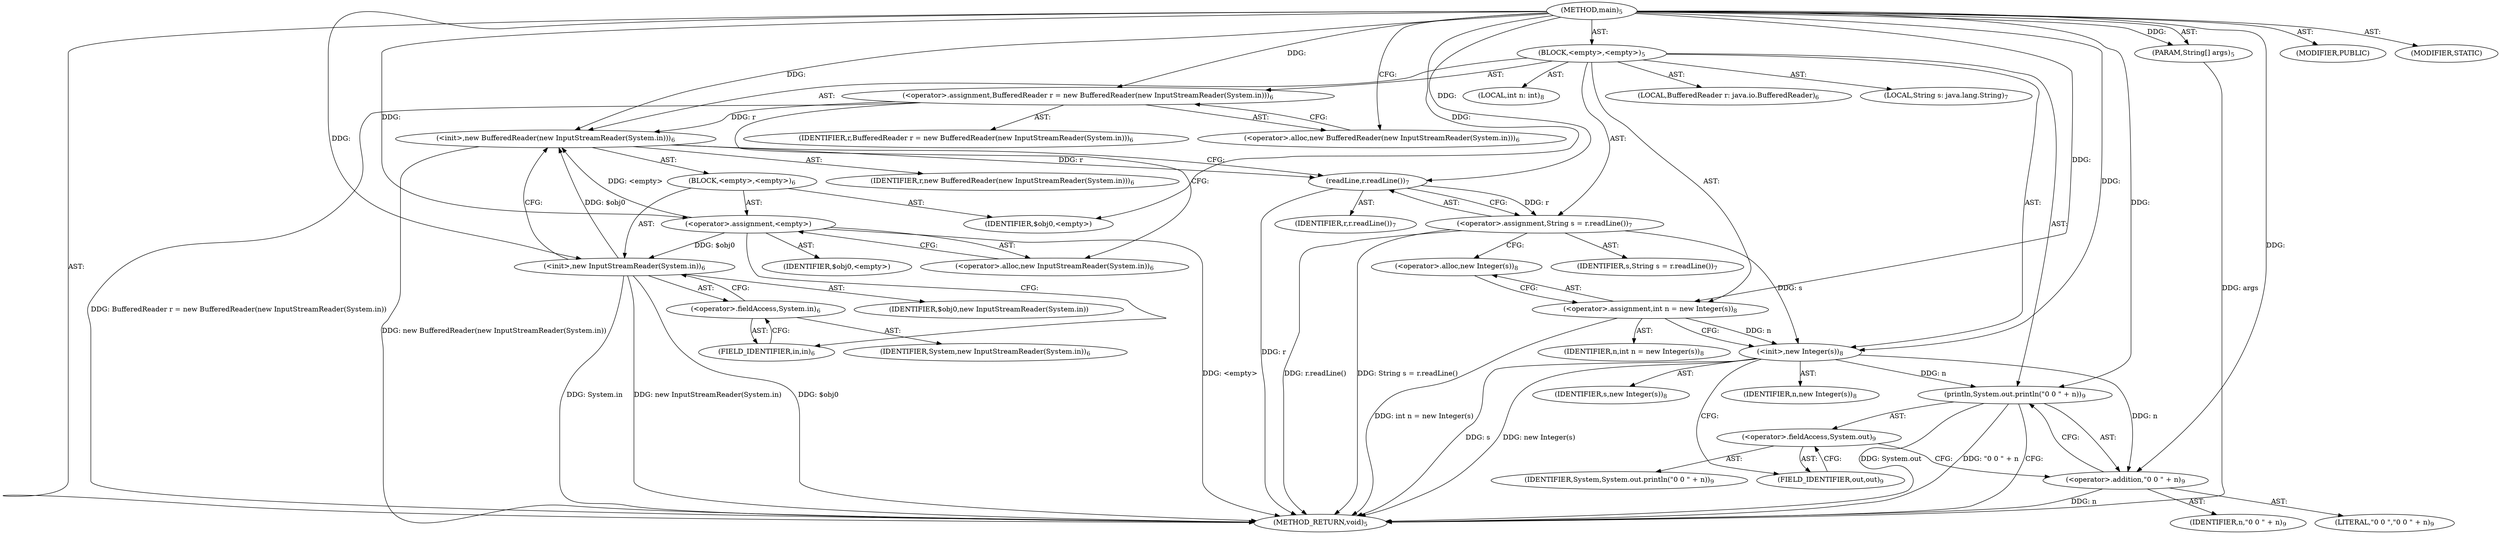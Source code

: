 digraph "main" {  
"21" [label = <(METHOD,main)<SUB>5</SUB>> ]
"22" [label = <(PARAM,String[] args)<SUB>5</SUB>> ]
"23" [label = <(BLOCK,&lt;empty&gt;,&lt;empty&gt;)<SUB>5</SUB>> ]
"4" [label = <(LOCAL,BufferedReader r: java.io.BufferedReader)<SUB>6</SUB>> ]
"24" [label = <(&lt;operator&gt;.assignment,BufferedReader r = new BufferedReader(new InputStreamReader(System.in)))<SUB>6</SUB>> ]
"25" [label = <(IDENTIFIER,r,BufferedReader r = new BufferedReader(new InputStreamReader(System.in)))<SUB>6</SUB>> ]
"26" [label = <(&lt;operator&gt;.alloc,new BufferedReader(new InputStreamReader(System.in)))<SUB>6</SUB>> ]
"27" [label = <(&lt;init&gt;,new BufferedReader(new InputStreamReader(System.in)))<SUB>6</SUB>> ]
"3" [label = <(IDENTIFIER,r,new BufferedReader(new InputStreamReader(System.in)))<SUB>6</SUB>> ]
"28" [label = <(BLOCK,&lt;empty&gt;,&lt;empty&gt;)<SUB>6</SUB>> ]
"29" [label = <(&lt;operator&gt;.assignment,&lt;empty&gt;)> ]
"30" [label = <(IDENTIFIER,$obj0,&lt;empty&gt;)> ]
"31" [label = <(&lt;operator&gt;.alloc,new InputStreamReader(System.in))<SUB>6</SUB>> ]
"32" [label = <(&lt;init&gt;,new InputStreamReader(System.in))<SUB>6</SUB>> ]
"33" [label = <(IDENTIFIER,$obj0,new InputStreamReader(System.in))> ]
"34" [label = <(&lt;operator&gt;.fieldAccess,System.in)<SUB>6</SUB>> ]
"35" [label = <(IDENTIFIER,System,new InputStreamReader(System.in))<SUB>6</SUB>> ]
"36" [label = <(FIELD_IDENTIFIER,in,in)<SUB>6</SUB>> ]
"37" [label = <(IDENTIFIER,$obj0,&lt;empty&gt;)> ]
"38" [label = <(LOCAL,String s: java.lang.String)<SUB>7</SUB>> ]
"39" [label = <(&lt;operator&gt;.assignment,String s = r.readLine())<SUB>7</SUB>> ]
"40" [label = <(IDENTIFIER,s,String s = r.readLine())<SUB>7</SUB>> ]
"41" [label = <(readLine,r.readLine())<SUB>7</SUB>> ]
"42" [label = <(IDENTIFIER,r,r.readLine())<SUB>7</SUB>> ]
"6" [label = <(LOCAL,int n: int)<SUB>8</SUB>> ]
"43" [label = <(&lt;operator&gt;.assignment,int n = new Integer(s))<SUB>8</SUB>> ]
"44" [label = <(IDENTIFIER,n,int n = new Integer(s))<SUB>8</SUB>> ]
"45" [label = <(&lt;operator&gt;.alloc,new Integer(s))<SUB>8</SUB>> ]
"46" [label = <(&lt;init&gt;,new Integer(s))<SUB>8</SUB>> ]
"5" [label = <(IDENTIFIER,n,new Integer(s))<SUB>8</SUB>> ]
"47" [label = <(IDENTIFIER,s,new Integer(s))<SUB>8</SUB>> ]
"48" [label = <(println,System.out.println(&quot;0 0 &quot; + n))<SUB>9</SUB>> ]
"49" [label = <(&lt;operator&gt;.fieldAccess,System.out)<SUB>9</SUB>> ]
"50" [label = <(IDENTIFIER,System,System.out.println(&quot;0 0 &quot; + n))<SUB>9</SUB>> ]
"51" [label = <(FIELD_IDENTIFIER,out,out)<SUB>9</SUB>> ]
"52" [label = <(&lt;operator&gt;.addition,&quot;0 0 &quot; + n)<SUB>9</SUB>> ]
"53" [label = <(LITERAL,&quot;0 0 &quot;,&quot;0 0 &quot; + n)<SUB>9</SUB>> ]
"54" [label = <(IDENTIFIER,n,&quot;0 0 &quot; + n)<SUB>9</SUB>> ]
"55" [label = <(MODIFIER,PUBLIC)> ]
"56" [label = <(MODIFIER,STATIC)> ]
"57" [label = <(METHOD_RETURN,void)<SUB>5</SUB>> ]
  "21" -> "22"  [ label = "AST: "] 
  "21" -> "23"  [ label = "AST: "] 
  "21" -> "55"  [ label = "AST: "] 
  "21" -> "56"  [ label = "AST: "] 
  "21" -> "57"  [ label = "AST: "] 
  "23" -> "4"  [ label = "AST: "] 
  "23" -> "24"  [ label = "AST: "] 
  "23" -> "27"  [ label = "AST: "] 
  "23" -> "38"  [ label = "AST: "] 
  "23" -> "39"  [ label = "AST: "] 
  "23" -> "6"  [ label = "AST: "] 
  "23" -> "43"  [ label = "AST: "] 
  "23" -> "46"  [ label = "AST: "] 
  "23" -> "48"  [ label = "AST: "] 
  "24" -> "25"  [ label = "AST: "] 
  "24" -> "26"  [ label = "AST: "] 
  "27" -> "3"  [ label = "AST: "] 
  "27" -> "28"  [ label = "AST: "] 
  "28" -> "29"  [ label = "AST: "] 
  "28" -> "32"  [ label = "AST: "] 
  "28" -> "37"  [ label = "AST: "] 
  "29" -> "30"  [ label = "AST: "] 
  "29" -> "31"  [ label = "AST: "] 
  "32" -> "33"  [ label = "AST: "] 
  "32" -> "34"  [ label = "AST: "] 
  "34" -> "35"  [ label = "AST: "] 
  "34" -> "36"  [ label = "AST: "] 
  "39" -> "40"  [ label = "AST: "] 
  "39" -> "41"  [ label = "AST: "] 
  "41" -> "42"  [ label = "AST: "] 
  "43" -> "44"  [ label = "AST: "] 
  "43" -> "45"  [ label = "AST: "] 
  "46" -> "5"  [ label = "AST: "] 
  "46" -> "47"  [ label = "AST: "] 
  "48" -> "49"  [ label = "AST: "] 
  "48" -> "52"  [ label = "AST: "] 
  "49" -> "50"  [ label = "AST: "] 
  "49" -> "51"  [ label = "AST: "] 
  "52" -> "53"  [ label = "AST: "] 
  "52" -> "54"  [ label = "AST: "] 
  "24" -> "31"  [ label = "CFG: "] 
  "27" -> "41"  [ label = "CFG: "] 
  "39" -> "45"  [ label = "CFG: "] 
  "43" -> "46"  [ label = "CFG: "] 
  "46" -> "51"  [ label = "CFG: "] 
  "48" -> "57"  [ label = "CFG: "] 
  "26" -> "24"  [ label = "CFG: "] 
  "41" -> "39"  [ label = "CFG: "] 
  "45" -> "43"  [ label = "CFG: "] 
  "49" -> "52"  [ label = "CFG: "] 
  "52" -> "48"  [ label = "CFG: "] 
  "29" -> "36"  [ label = "CFG: "] 
  "32" -> "27"  [ label = "CFG: "] 
  "51" -> "49"  [ label = "CFG: "] 
  "31" -> "29"  [ label = "CFG: "] 
  "34" -> "32"  [ label = "CFG: "] 
  "36" -> "34"  [ label = "CFG: "] 
  "21" -> "26"  [ label = "CFG: "] 
  "22" -> "57"  [ label = "DDG: args"] 
  "24" -> "57"  [ label = "DDG: BufferedReader r = new BufferedReader(new InputStreamReader(System.in))"] 
  "29" -> "57"  [ label = "DDG: &lt;empty&gt;"] 
  "32" -> "57"  [ label = "DDG: $obj0"] 
  "32" -> "57"  [ label = "DDG: System.in"] 
  "32" -> "57"  [ label = "DDG: new InputStreamReader(System.in)"] 
  "27" -> "57"  [ label = "DDG: new BufferedReader(new InputStreamReader(System.in))"] 
  "41" -> "57"  [ label = "DDG: r"] 
  "39" -> "57"  [ label = "DDG: r.readLine()"] 
  "39" -> "57"  [ label = "DDG: String s = r.readLine()"] 
  "43" -> "57"  [ label = "DDG: int n = new Integer(s)"] 
  "46" -> "57"  [ label = "DDG: s"] 
  "46" -> "57"  [ label = "DDG: new Integer(s)"] 
  "48" -> "57"  [ label = "DDG: System.out"] 
  "52" -> "57"  [ label = "DDG: n"] 
  "48" -> "57"  [ label = "DDG: &quot;0 0 &quot; + n"] 
  "21" -> "22"  [ label = "DDG: "] 
  "21" -> "24"  [ label = "DDG: "] 
  "41" -> "39"  [ label = "DDG: r"] 
  "21" -> "43"  [ label = "DDG: "] 
  "24" -> "27"  [ label = "DDG: r"] 
  "21" -> "27"  [ label = "DDG: "] 
  "29" -> "27"  [ label = "DDG: &lt;empty&gt;"] 
  "32" -> "27"  [ label = "DDG: $obj0"] 
  "43" -> "46"  [ label = "DDG: n"] 
  "21" -> "46"  [ label = "DDG: "] 
  "39" -> "46"  [ label = "DDG: s"] 
  "21" -> "48"  [ label = "DDG: "] 
  "46" -> "48"  [ label = "DDG: n"] 
  "21" -> "29"  [ label = "DDG: "] 
  "21" -> "37"  [ label = "DDG: "] 
  "27" -> "41"  [ label = "DDG: r"] 
  "21" -> "41"  [ label = "DDG: "] 
  "21" -> "52"  [ label = "DDG: "] 
  "46" -> "52"  [ label = "DDG: n"] 
  "29" -> "32"  [ label = "DDG: $obj0"] 
  "21" -> "32"  [ label = "DDG: "] 
}
